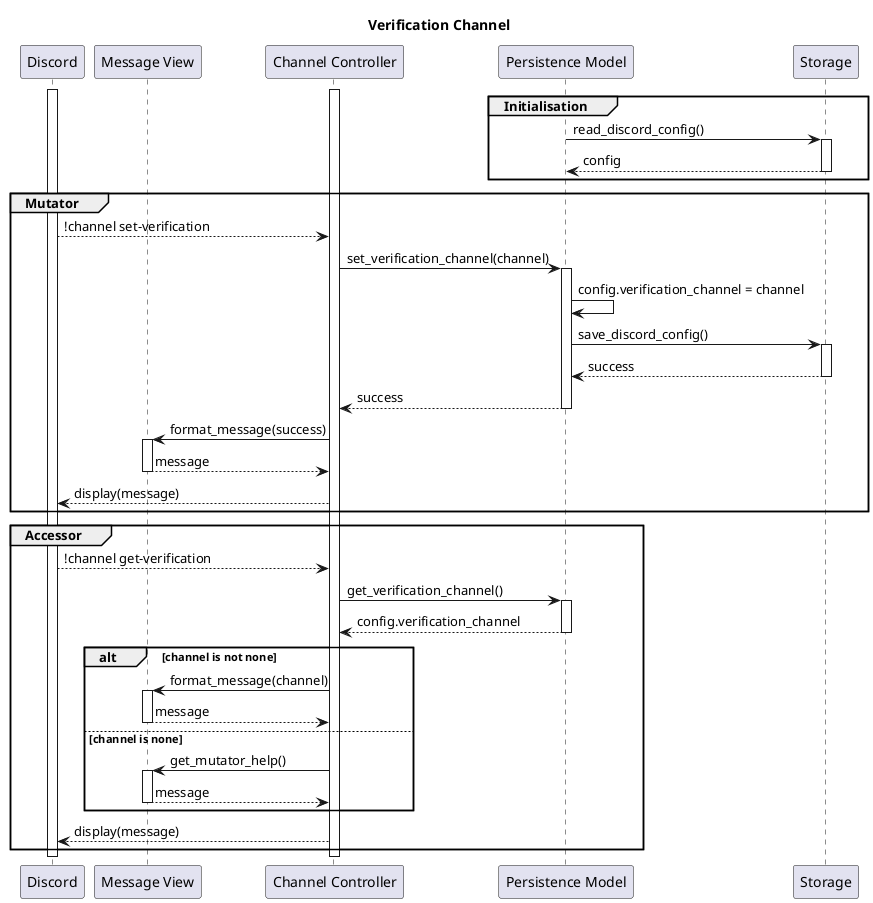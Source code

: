 @startuml

title Verification Channel

participant "Discord" as discord
participant "Message View" as view
participant "Channel Controller" as controller
participant "Persistence Model" as persistence
participant "Storage" as storage

activate controller
activate discord

group Initialisation

persistence -> storage: read_discord_config()
    activate storage
    return config

end

group Mutator

discord --> controller: !channel set-verification
    controller -> persistence: set_verification_channel(channel)
        activate persistence
        persistence -> persistence: config.verification_channel = channel
        persistence -> storage: save_discord_config()
            activate storage
            return success
        return success
    controller -> view: format_message(success)
        activate view
        return message
    controller --> discord: display(message)

end

group Accessor

discord --> controller: !channel get-verification
    controller -> persistence: get_verification_channel()
        activate persistence
        return config.verification_channel
        
        alt channel is not none
            controller -> view: format_message(channel)
                activate view
                return message
        else channel is none
            controller -> view: get_mutator_help()
                activate view
                return message
        end
        
    controller --> discord: display(message)

end

deactivate controller
deactivate discord

@enduml
